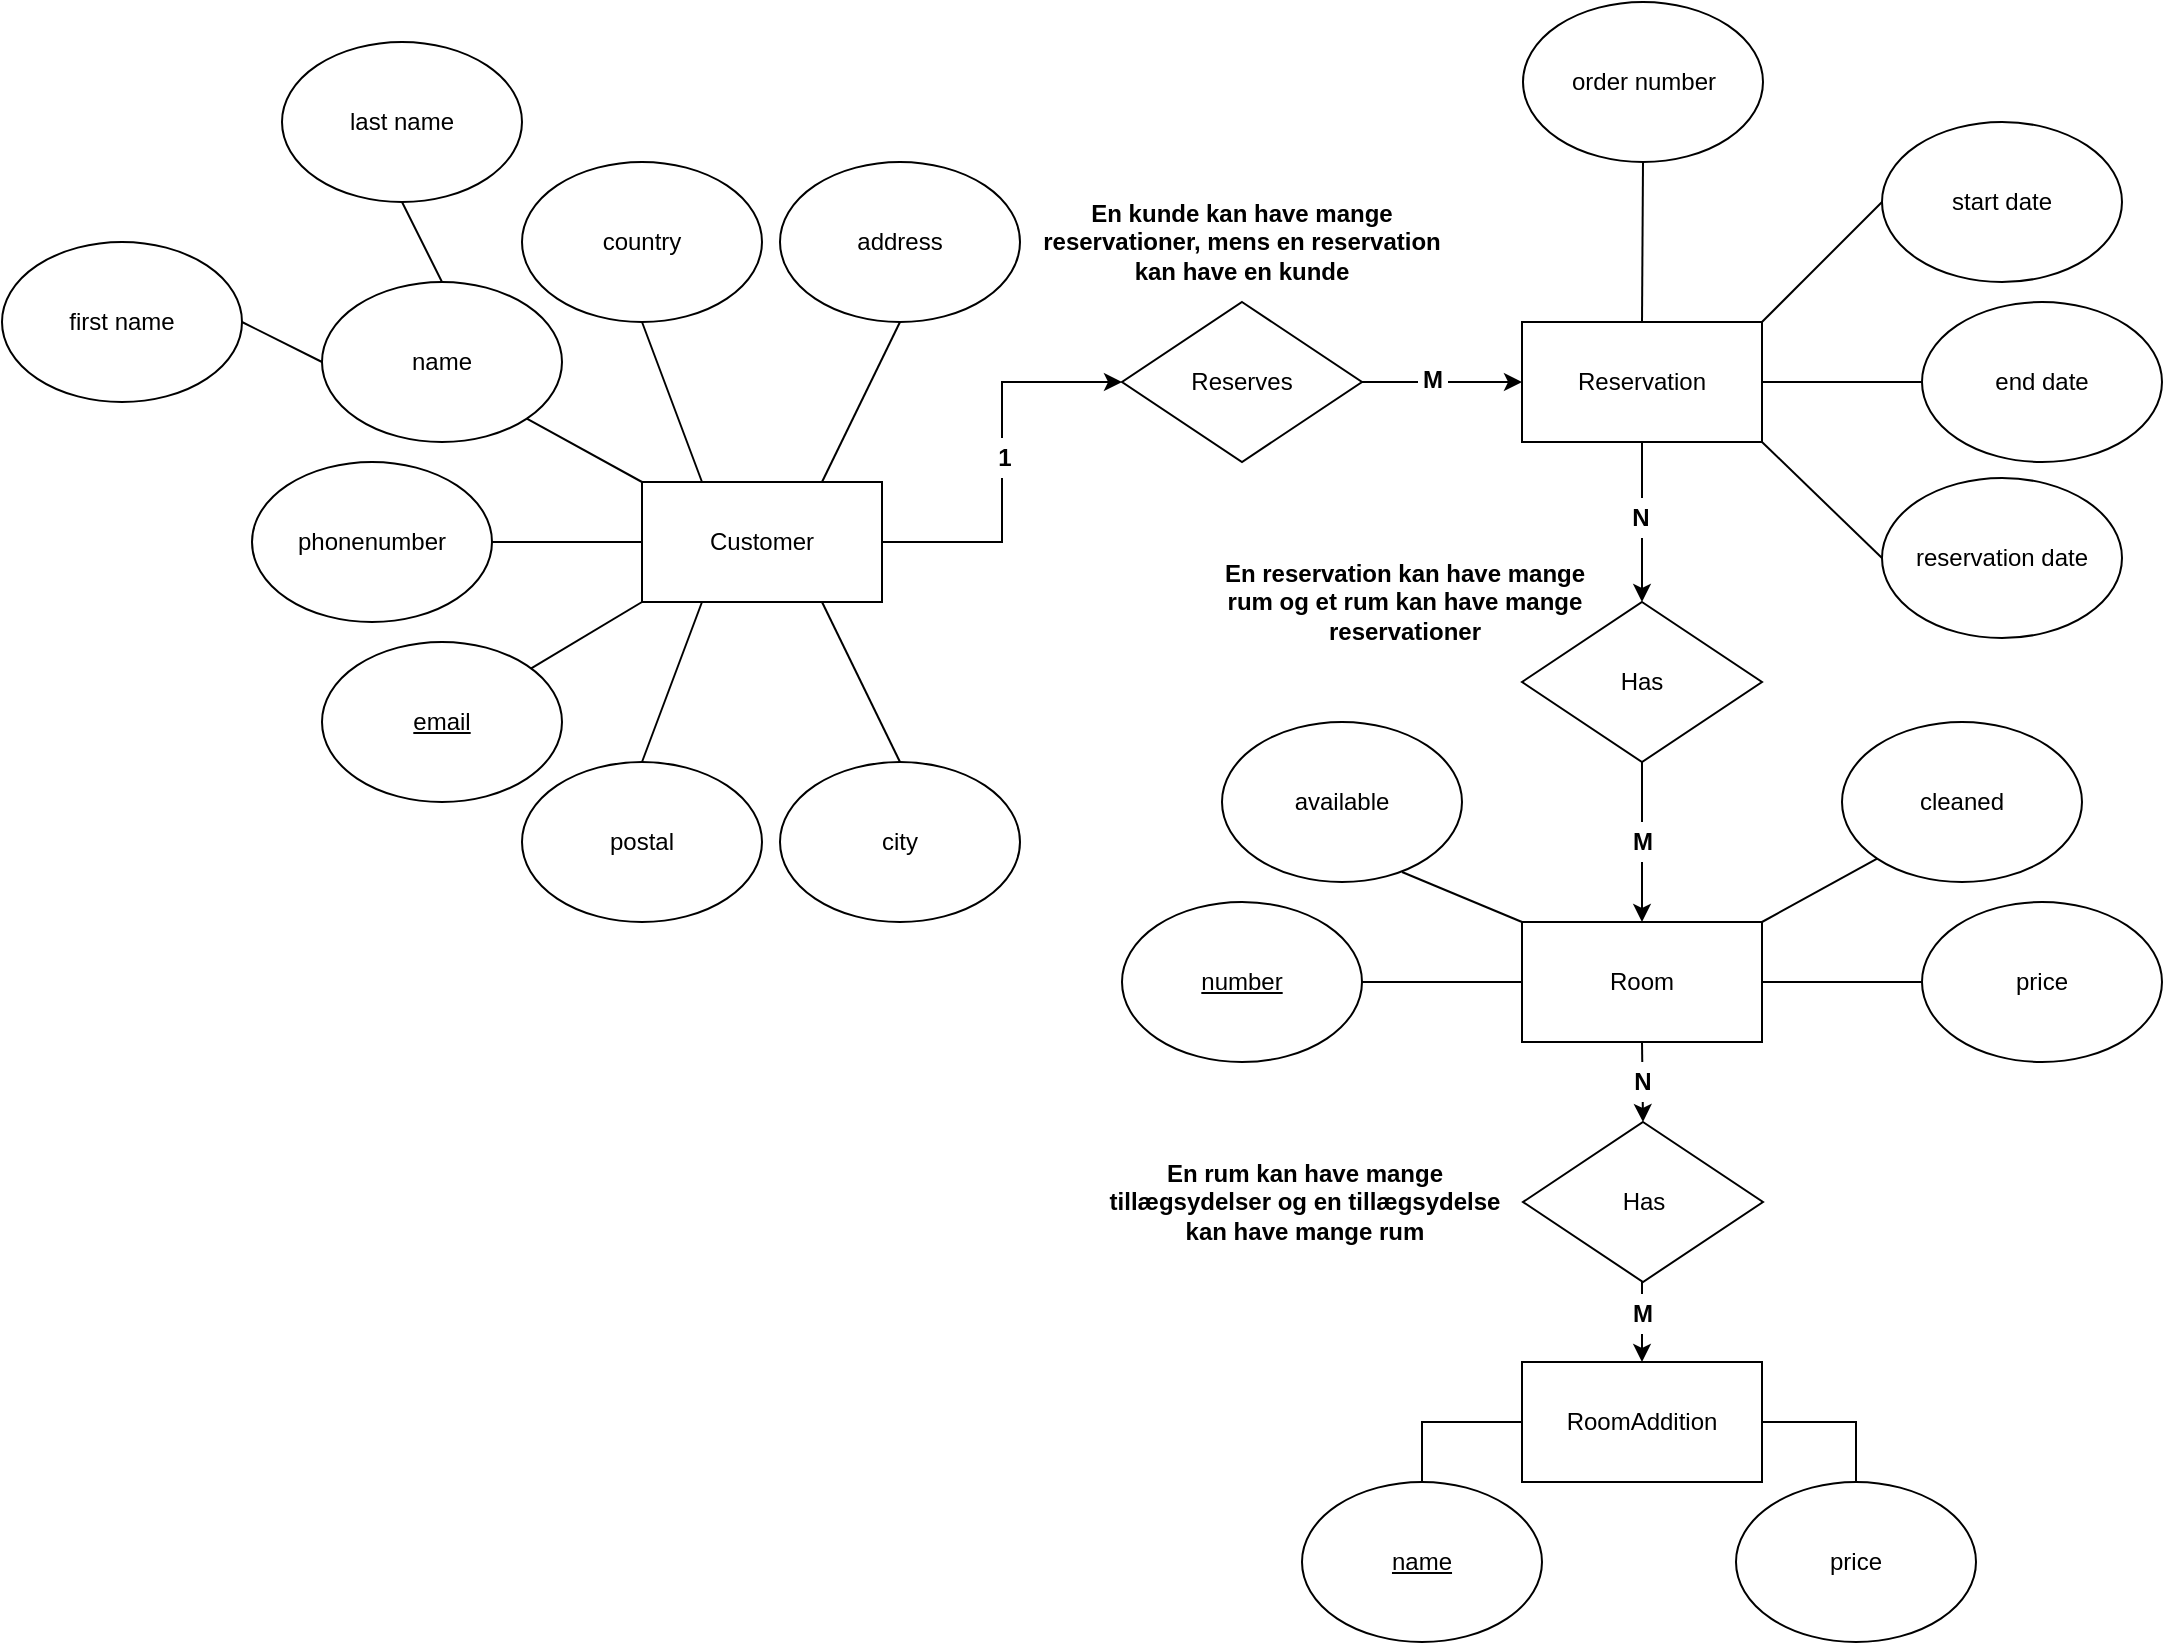 <mxfile version="13.1.3"><diagram id="xuYsr-yAPPgWxv0h14nN" name="Page-1"><mxGraphModel dx="2500" dy="2045" grid="1" gridSize="10" guides="1" tooltips="1" connect="1" arrows="1" fold="1" page="1" pageScale="1" pageWidth="827" pageHeight="1169" math="0" shadow="0"><root><mxCell id="0"/><mxCell id="1" parent="0"/><mxCell id="jVsKV41QpEc_xeQAyoaD-5" value="Room" style="rounded=0;whiteSpace=wrap;html=1;" parent="1" vertex="1"><mxGeometry x="600" y="340" width="120" height="60" as="geometry"/></mxCell><mxCell id="jVsKV41QpEc_xeQAyoaD-6" value="RoomAddition" style="rounded=0;whiteSpace=wrap;html=1;" parent="1" vertex="1"><mxGeometry x="600" y="560" width="120" height="60" as="geometry"/></mxCell><mxCell id="jVsKV41QpEc_xeQAyoaD-7" value="Reservation" style="rounded=0;whiteSpace=wrap;html=1;" parent="1" vertex="1"><mxGeometry x="600" y="40" width="120" height="60" as="geometry"/></mxCell><mxCell id="jVsKV41QpEc_xeQAyoaD-8" value="Customer" style="rounded=0;whiteSpace=wrap;html=1;" parent="1" vertex="1"><mxGeometry x="160" y="120" width="120" height="60" as="geometry"/></mxCell><mxCell id="jVsKV41QpEc_xeQAyoaD-9" value="&lt;u&gt;name&lt;/u&gt;" style="ellipse;whiteSpace=wrap;html=1;" parent="1" vertex="1"><mxGeometry x="490" y="620" width="120" height="80" as="geometry"/></mxCell><mxCell id="jVsKV41QpEc_xeQAyoaD-10" value="price" style="ellipse;whiteSpace=wrap;html=1;" parent="1" vertex="1"><mxGeometry x="707" y="620" width="120" height="80" as="geometry"/></mxCell><mxCell id="jVsKV41QpEc_xeQAyoaD-14" value="" style="endArrow=none;html=1;entryX=0;entryY=0.5;entryDx=0;entryDy=0;exitX=0.5;exitY=0;exitDx=0;exitDy=0;rounded=0;" parent="1" source="jVsKV41QpEc_xeQAyoaD-9" target="jVsKV41QpEc_xeQAyoaD-6" edge="1"><mxGeometry width="50" height="50" relative="1" as="geometry"><mxPoint x="530" y="630" as="sourcePoint"/><mxPoint x="580" y="580" as="targetPoint"/><Array as="points"><mxPoint x="550" y="590"/></Array></mxGeometry></mxCell><mxCell id="jVsKV41QpEc_xeQAyoaD-15" value="" style="endArrow=none;html=1;exitX=1;exitY=0.5;exitDx=0;exitDy=0;entryX=0.5;entryY=0;entryDx=0;entryDy=0;rounded=0;" parent="1" source="jVsKV41QpEc_xeQAyoaD-6" target="jVsKV41QpEc_xeQAyoaD-10" edge="1"><mxGeometry width="50" height="50" relative="1" as="geometry"><mxPoint x="790" y="580" as="sourcePoint"/><mxPoint x="790" y="590" as="targetPoint"/><Array as="points"><mxPoint x="767" y="590"/></Array></mxGeometry></mxCell><mxCell id="jVsKV41QpEc_xeQAyoaD-17" value="price" style="ellipse;whiteSpace=wrap;html=1;" parent="1" vertex="1"><mxGeometry x="800" y="330" width="120" height="80" as="geometry"/></mxCell><mxCell id="jVsKV41QpEc_xeQAyoaD-18" value="" style="endArrow=none;html=1;exitX=1;exitY=0.5;exitDx=0;exitDy=0;entryX=0;entryY=0.5;entryDx=0;entryDy=0;" parent="1" source="jVsKV41QpEc_xeQAyoaD-5" target="jVsKV41QpEc_xeQAyoaD-17" edge="1"><mxGeometry width="50" height="50" relative="1" as="geometry"><mxPoint x="760" y="400" as="sourcePoint"/><mxPoint x="810" y="350" as="targetPoint"/></mxGeometry></mxCell><mxCell id="jVsKV41QpEc_xeQAyoaD-19" value="&lt;u&gt;number&lt;/u&gt;" style="ellipse;whiteSpace=wrap;html=1;" parent="1" vertex="1"><mxGeometry x="400" y="330" width="120" height="80" as="geometry"/></mxCell><mxCell id="jVsKV41QpEc_xeQAyoaD-20" value="" style="endArrow=none;html=1;exitX=1;exitY=0.5;exitDx=0;exitDy=0;entryX=0;entryY=0.5;entryDx=0;entryDy=0;" parent="1" source="jVsKV41QpEc_xeQAyoaD-19" target="jVsKV41QpEc_xeQAyoaD-5" edge="1"><mxGeometry width="50" height="50" relative="1" as="geometry"><mxPoint x="550" y="340" as="sourcePoint"/><mxPoint x="600" y="290" as="targetPoint"/></mxGeometry></mxCell><mxCell id="jVsKV41QpEc_xeQAyoaD-21" value="cleaned" style="ellipse;whiteSpace=wrap;html=1;" parent="1" vertex="1"><mxGeometry x="760" y="240" width="120" height="80" as="geometry"/></mxCell><mxCell id="jVsKV41QpEc_xeQAyoaD-22" value="available" style="ellipse;whiteSpace=wrap;html=1;" parent="1" vertex="1"><mxGeometry x="450" y="240" width="120" height="80" as="geometry"/></mxCell><mxCell id="jVsKV41QpEc_xeQAyoaD-23" value="" style="endArrow=none;html=1;exitX=0.598;exitY=1.025;exitDx=0;exitDy=0;exitPerimeter=0;entryX=0;entryY=0.25;entryDx=0;entryDy=0;strokeColor=none;rounded=0;" parent="1" source="jVsKV41QpEc_xeQAyoaD-22" target="jVsKV41QpEc_xeQAyoaD-5" edge="1"><mxGeometry width="50" height="50" relative="1" as="geometry"><mxPoint x="550" y="340" as="sourcePoint"/><mxPoint x="600" y="290" as="targetPoint"/><Array as="points"><mxPoint x="522" y="330"/><mxPoint x="522" y="355"/></Array></mxGeometry></mxCell><mxCell id="jVsKV41QpEc_xeQAyoaD-24" value="" style="endArrow=none;html=1;entryX=0;entryY=0;entryDx=0;entryDy=0;" parent="1" target="jVsKV41QpEc_xeQAyoaD-5" edge="1"><mxGeometry width="50" height="50" relative="1" as="geometry"><mxPoint x="540" y="315" as="sourcePoint"/><mxPoint x="570" y="350" as="targetPoint"/></mxGeometry></mxCell><mxCell id="jVsKV41QpEc_xeQAyoaD-25" value="" style="endArrow=none;html=1;entryX=0;entryY=1;entryDx=0;entryDy=0;exitX=1;exitY=0;exitDx=0;exitDy=0;" parent="1" source="jVsKV41QpEc_xeQAyoaD-5" target="jVsKV41QpEc_xeQAyoaD-21" edge="1"><mxGeometry width="50" height="50" relative="1" as="geometry"><mxPoint x="640" y="320" as="sourcePoint"/><mxPoint x="690" y="270" as="targetPoint"/></mxGeometry></mxCell><mxCell id="jVsKV41QpEc_xeQAyoaD-27" value="name" style="ellipse;whiteSpace=wrap;html=1;" parent="1" vertex="1"><mxGeometry y="20" width="120" height="80" as="geometry"/></mxCell><mxCell id="jVsKV41QpEc_xeQAyoaD-28" value="address" style="ellipse;whiteSpace=wrap;html=1;" parent="1" vertex="1"><mxGeometry x="229" y="-40" width="120" height="80" as="geometry"/></mxCell><mxCell id="jVsKV41QpEc_xeQAyoaD-29" value="city" style="ellipse;whiteSpace=wrap;html=1;" parent="1" vertex="1"><mxGeometry x="229" y="260" width="120" height="80" as="geometry"/></mxCell><mxCell id="jVsKV41QpEc_xeQAyoaD-30" value="postal" style="ellipse;whiteSpace=wrap;html=1;" parent="1" vertex="1"><mxGeometry x="100" y="260" width="120" height="80" as="geometry"/></mxCell><mxCell id="jVsKV41QpEc_xeQAyoaD-31" value="country" style="ellipse;whiteSpace=wrap;html=1;" parent="1" vertex="1"><mxGeometry x="100" y="-40" width="120" height="80" as="geometry"/></mxCell><mxCell id="jVsKV41QpEc_xeQAyoaD-32" value="&lt;u&gt;email&lt;/u&gt;" style="ellipse;whiteSpace=wrap;html=1;" parent="1" vertex="1"><mxGeometry y="200" width="120" height="80" as="geometry"/></mxCell><mxCell id="jVsKV41QpEc_xeQAyoaD-33" value="phonenumber" style="ellipse;whiteSpace=wrap;html=1;" parent="1" vertex="1"><mxGeometry x="-35" y="110" width="120" height="80" as="geometry"/></mxCell><mxCell id="jVsKV41QpEc_xeQAyoaD-35" value="" style="endArrow=none;html=1;exitX=1;exitY=1;exitDx=0;exitDy=0;entryX=0;entryY=0;entryDx=0;entryDy=0;" parent="1" source="jVsKV41QpEc_xeQAyoaD-27" target="jVsKV41QpEc_xeQAyoaD-8" edge="1"><mxGeometry width="50" height="50" relative="1" as="geometry"><mxPoint x="130" y="140" as="sourcePoint"/><mxPoint x="180" y="90" as="targetPoint"/></mxGeometry></mxCell><mxCell id="jVsKV41QpEc_xeQAyoaD-36" value="" style="endArrow=none;html=1;exitX=1;exitY=0.5;exitDx=0;exitDy=0;entryX=0;entryY=0.5;entryDx=0;entryDy=0;" parent="1" source="jVsKV41QpEc_xeQAyoaD-33" target="jVsKV41QpEc_xeQAyoaD-8" edge="1"><mxGeometry width="50" height="50" relative="1" as="geometry"><mxPoint x="130" y="230" as="sourcePoint"/><mxPoint x="180" y="180" as="targetPoint"/></mxGeometry></mxCell><mxCell id="jVsKV41QpEc_xeQAyoaD-37" value="" style="endArrow=none;html=1;entryX=0;entryY=1;entryDx=0;entryDy=0;" parent="1" source="jVsKV41QpEc_xeQAyoaD-32" target="jVsKV41QpEc_xeQAyoaD-8" edge="1"><mxGeometry width="50" height="50" relative="1" as="geometry"><mxPoint x="160" y="250" as="sourcePoint"/><mxPoint x="210" y="200" as="targetPoint"/></mxGeometry></mxCell><mxCell id="jVsKV41QpEc_xeQAyoaD-40" value="" style="endArrow=none;html=1;exitX=0.25;exitY=0;exitDx=0;exitDy=0;entryX=0.5;entryY=1;entryDx=0;entryDy=0;" parent="1" source="jVsKV41QpEc_xeQAyoaD-8" target="jVsKV41QpEc_xeQAyoaD-31" edge="1"><mxGeometry width="50" height="50" relative="1" as="geometry"><mxPoint x="220" as="sourcePoint"/><mxPoint x="280" y="-50" as="targetPoint"/></mxGeometry></mxCell><mxCell id="jVsKV41QpEc_xeQAyoaD-41" value="" style="endArrow=none;html=1;exitX=0.75;exitY=0;exitDx=0;exitDy=0;entryX=0.5;entryY=1;entryDx=0;entryDy=0;" parent="1" source="jVsKV41QpEc_xeQAyoaD-8" target="jVsKV41QpEc_xeQAyoaD-28" edge="1"><mxGeometry width="50" height="50" relative="1" as="geometry"><mxPoint x="220" as="sourcePoint"/><mxPoint x="300" y="-50" as="targetPoint"/></mxGeometry></mxCell><mxCell id="jVsKV41QpEc_xeQAyoaD-43" value="reservation date" style="ellipse;whiteSpace=wrap;html=1;" parent="1" vertex="1"><mxGeometry x="780" y="118" width="120" height="80" as="geometry"/></mxCell><mxCell id="jVsKV41QpEc_xeQAyoaD-44" value="start date" style="ellipse;whiteSpace=wrap;html=1;" parent="1" vertex="1"><mxGeometry x="780" y="-60" width="120" height="80" as="geometry"/></mxCell><mxCell id="jVsKV41QpEc_xeQAyoaD-48" value="end date" style="ellipse;whiteSpace=wrap;html=1;" parent="1" vertex="1"><mxGeometry x="800" y="30" width="120" height="80" as="geometry"/></mxCell><mxCell id="jVsKV41QpEc_xeQAyoaD-49" value="" style="endArrow=none;html=1;exitX=1;exitY=0;exitDx=0;exitDy=0;entryX=0;entryY=0.5;entryDx=0;entryDy=0;" parent="1" source="jVsKV41QpEc_xeQAyoaD-7" target="jVsKV41QpEc_xeQAyoaD-44" edge="1"><mxGeometry width="50" height="50" relative="1" as="geometry"><mxPoint x="670" y="-10" as="sourcePoint"/><mxPoint x="720" y="-60" as="targetPoint"/></mxGeometry></mxCell><mxCell id="jVsKV41QpEc_xeQAyoaD-50" value="" style="endArrow=none;html=1;exitX=1;exitY=0.5;exitDx=0;exitDy=0;" parent="1" source="jVsKV41QpEc_xeQAyoaD-7" target="jVsKV41QpEc_xeQAyoaD-48" edge="1"><mxGeometry width="50" height="50" relative="1" as="geometry"><mxPoint x="610" y="-50" as="sourcePoint"/><mxPoint x="660" y="-100" as="targetPoint"/></mxGeometry></mxCell><mxCell id="jVsKV41QpEc_xeQAyoaD-51" value="" style="endArrow=none;html=1;exitX=0;exitY=0.5;exitDx=0;exitDy=0;entryX=1;entryY=1;entryDx=0;entryDy=0;" parent="1" source="jVsKV41QpEc_xeQAyoaD-43" target="jVsKV41QpEc_xeQAyoaD-7" edge="1"><mxGeometry width="50" height="50" relative="1" as="geometry"><mxPoint x="630" y="180" as="sourcePoint"/><mxPoint x="680" y="130" as="targetPoint"/></mxGeometry></mxCell><mxCell id="jVsKV41QpEc_xeQAyoaD-52" value="Reserves" style="rhombus;whiteSpace=wrap;html=1;" parent="1" vertex="1"><mxGeometry x="400" y="30" width="120" height="80" as="geometry"/></mxCell><mxCell id="jVsKV41QpEc_xeQAyoaD-60" value="Has" style="rhombus;whiteSpace=wrap;html=1;" parent="1" vertex="1"><mxGeometry x="600" y="180" width="120" height="80" as="geometry"/></mxCell><mxCell id="jVsKV41QpEc_xeQAyoaD-61" value="" style="endArrow=classic;html=1;exitX=0.5;exitY=1;exitDx=0;exitDy=0;entryX=0.5;entryY=0;entryDx=0;entryDy=0;" parent="1" source="jVsKV41QpEc_xeQAyoaD-7" target="jVsKV41QpEc_xeQAyoaD-60" edge="1"><mxGeometry width="50" height="50" relative="1" as="geometry"><mxPoint x="650" y="320" as="sourcePoint"/><mxPoint x="700" y="270" as="targetPoint"/></mxGeometry></mxCell><mxCell id="jVsKV41QpEc_xeQAyoaD-62" value="" style="endArrow=classic;html=1;exitX=0.5;exitY=1;exitDx=0;exitDy=0;entryX=0.5;entryY=0;entryDx=0;entryDy=0;" parent="1" source="jVsKV41QpEc_xeQAyoaD-60" target="jVsKV41QpEc_xeQAyoaD-5" edge="1"><mxGeometry width="50" height="50" relative="1" as="geometry"><mxPoint x="620" y="270" as="sourcePoint"/><mxPoint x="670" y="270" as="targetPoint"/></mxGeometry></mxCell><mxCell id="jVsKV41QpEc_xeQAyoaD-71" value="Has" style="rhombus;whiteSpace=wrap;html=1;" parent="1" vertex="1"><mxGeometry x="600.5" y="440" width="120" height="80" as="geometry"/></mxCell><mxCell id="jVsKV41QpEc_xeQAyoaD-72" value="" style="endArrow=classic;html=1;exitX=0.5;exitY=1;exitDx=0;exitDy=0;entryX=0.5;entryY=0;entryDx=0;entryDy=0;" parent="1" source="jVsKV41QpEc_xeQAyoaD-5" target="jVsKV41QpEc_xeQAyoaD-71" edge="1"><mxGeometry width="50" height="50" relative="1" as="geometry"><mxPoint x="530" y="520" as="sourcePoint"/><mxPoint x="580" y="470" as="targetPoint"/></mxGeometry></mxCell><mxCell id="jVsKV41QpEc_xeQAyoaD-73" value="" style="endArrow=classic;html=1;" parent="1" edge="1"><mxGeometry width="50" height="50" relative="1" as="geometry"><mxPoint x="660" y="520" as="sourcePoint"/><mxPoint x="660" y="560" as="targetPoint"/></mxGeometry></mxCell><mxCell id="jVsKV41QpEc_xeQAyoaD-74" value="N" style="text;html=1;strokeColor=none;fillColor=#ffffff;align=center;verticalAlign=middle;whiteSpace=wrap;rounded=0;fontStyle=1" parent="1" vertex="1"><mxGeometry x="653" y="410" width="15" height="20" as="geometry"/></mxCell><mxCell id="jVsKV41QpEc_xeQAyoaD-75" value="M" style="text;html=1;strokeColor=none;fillColor=#ffffff;align=center;verticalAlign=middle;whiteSpace=wrap;rounded=0;fontStyle=1" parent="1" vertex="1"><mxGeometry x="653" y="526" width="15" height="20" as="geometry"/></mxCell><mxCell id="jVsKV41QpEc_xeQAyoaD-79" value="" style="endArrow=classic;html=1;exitX=1;exitY=0.5;exitDx=0;exitDy=0;entryX=0;entryY=0.5;entryDx=0;entryDy=0;rounded=0;" parent="1" source="jVsKV41QpEc_xeQAyoaD-8" target="jVsKV41QpEc_xeQAyoaD-52" edge="1"><mxGeometry width="50" height="50" relative="1" as="geometry"><mxPoint x="350" y="170" as="sourcePoint"/><mxPoint x="400" y="120" as="targetPoint"/><Array as="points"><mxPoint x="340" y="150"/><mxPoint x="340" y="70"/></Array></mxGeometry></mxCell><mxCell id="jVsKV41QpEc_xeQAyoaD-80" value="" style="endArrow=classic;html=1;exitX=1;exitY=0.5;exitDx=0;exitDy=0;entryX=0;entryY=0.5;entryDx=0;entryDy=0;" parent="1" source="jVsKV41QpEc_xeQAyoaD-52" target="jVsKV41QpEc_xeQAyoaD-7" edge="1"><mxGeometry width="50" height="50" relative="1" as="geometry"><mxPoint x="530" y="130" as="sourcePoint"/><mxPoint x="580" y="80" as="targetPoint"/></mxGeometry></mxCell><mxCell id="jVsKV41QpEc_xeQAyoaD-81" value="1" style="text;html=1;strokeColor=none;fillColor=#ffffff;align=center;verticalAlign=middle;whiteSpace=wrap;rounded=0;fontStyle=1" parent="1" vertex="1"><mxGeometry x="334" y="98" width="15" height="20" as="geometry"/></mxCell><mxCell id="jVsKV41QpEc_xeQAyoaD-83" value="M" style="text;html=1;strokeColor=none;fillColor=#ffffff;align=center;verticalAlign=middle;whiteSpace=wrap;rounded=0;fontStyle=1" parent="1" vertex="1"><mxGeometry x="548" y="59" width="15" height="20" as="geometry"/></mxCell><mxCell id="jVsKV41QpEc_xeQAyoaD-84" value="" style="endArrow=none;html=1;exitX=0.5;exitY=0;exitDx=0;exitDy=0;entryX=0.25;entryY=1;entryDx=0;entryDy=0;" parent="1" source="jVsKV41QpEc_xeQAyoaD-30" target="jVsKV41QpEc_xeQAyoaD-8" edge="1"><mxGeometry width="50" height="50" relative="1" as="geometry"><mxPoint x="210" y="240" as="sourcePoint"/><mxPoint x="260" y="190" as="targetPoint"/></mxGeometry></mxCell><mxCell id="jVsKV41QpEc_xeQAyoaD-85" value="" style="endArrow=none;html=1;exitX=0.5;exitY=0;exitDx=0;exitDy=0;entryX=0.75;entryY=1;entryDx=0;entryDy=0;" parent="1" source="jVsKV41QpEc_xeQAyoaD-29" target="jVsKV41QpEc_xeQAyoaD-8" edge="1"><mxGeometry width="50" height="50" relative="1" as="geometry"><mxPoint x="260" y="220" as="sourcePoint"/><mxPoint x="310" y="170" as="targetPoint"/></mxGeometry></mxCell><mxCell id="jVsKV41QpEc_xeQAyoaD-89" value="M" style="text;html=1;strokeColor=none;fillColor=#ffffff;align=center;verticalAlign=middle;whiteSpace=wrap;rounded=0;fontStyle=1" parent="1" vertex="1"><mxGeometry x="653" y="290" width="15" height="20" as="geometry"/></mxCell><mxCell id="jVsKV41QpEc_xeQAyoaD-91" value="En kunde kan have mange reservationer, mens en reservation kan have en kunde" style="text;html=1;strokeColor=none;fillColor=#ffffff;align=center;verticalAlign=middle;whiteSpace=wrap;rounded=0;fontStyle=1" parent="1" vertex="1"><mxGeometry x="355" y="-10" width="210" height="20" as="geometry"/></mxCell><mxCell id="jVsKV41QpEc_xeQAyoaD-94" value="N" style="text;html=1;strokeColor=none;fillColor=#ffffff;align=center;verticalAlign=middle;whiteSpace=wrap;rounded=0;fontStyle=1" parent="1" vertex="1"><mxGeometry x="652" y="128" width="15" height="20" as="geometry"/></mxCell><mxCell id="jVsKV41QpEc_xeQAyoaD-98" value="En reservation kan have mange rum og et rum kan have mange reservationer" style="text;html=1;strokeColor=none;fillColor=#ffffff;align=center;verticalAlign=middle;whiteSpace=wrap;rounded=0;fontStyle=1" parent="1" vertex="1"><mxGeometry x="440" y="170" width="203" height="20" as="geometry"/></mxCell><mxCell id="jVsKV41QpEc_xeQAyoaD-99" value="En rum kan have mange tillægsydelser og en tillægsydelse kan have mange rum" style="text;html=1;strokeColor=none;fillColor=#ffffff;align=center;verticalAlign=middle;whiteSpace=wrap;rounded=0;fontStyle=1" parent="1" vertex="1"><mxGeometry x="390" y="470" width="203" height="20" as="geometry"/></mxCell><mxCell id="1N_SDOkrYEHM846QM8sI-1" value="first name" style="ellipse;whiteSpace=wrap;html=1;" parent="1" vertex="1"><mxGeometry x="-160" width="120" height="80" as="geometry"/></mxCell><mxCell id="1N_SDOkrYEHM846QM8sI-2" value="last name" style="ellipse;whiteSpace=wrap;html=1;" parent="1" vertex="1"><mxGeometry x="-20" y="-100" width="120" height="80" as="geometry"/></mxCell><mxCell id="1N_SDOkrYEHM846QM8sI-3" value="" style="endArrow=none;html=1;entryX=1;entryY=0.5;entryDx=0;entryDy=0;exitX=0;exitY=0.5;exitDx=0;exitDy=0;" parent="1" source="jVsKV41QpEc_xeQAyoaD-27" target="1N_SDOkrYEHM846QM8sI-1" edge="1"><mxGeometry width="50" height="50" relative="1" as="geometry"><mxPoint x="-1" y="58" as="sourcePoint"/><mxPoint x="10" y="20" as="targetPoint"/></mxGeometry></mxCell><mxCell id="1N_SDOkrYEHM846QM8sI-4" value="" style="endArrow=none;html=1;entryX=0.5;entryY=1;entryDx=0;entryDy=0;exitX=0.5;exitY=0;exitDx=0;exitDy=0;" parent="1" source="jVsKV41QpEc_xeQAyoaD-27" target="1N_SDOkrYEHM846QM8sI-2" edge="1"><mxGeometry width="50" height="50" relative="1" as="geometry"><mxPoint x="70" y="18" as="sourcePoint"/><mxPoint x="-110" y="-50" as="targetPoint"/></mxGeometry></mxCell><mxCell id="9UAMGk3ce3g2xz1O25Ec-1" value="order number" style="ellipse;whiteSpace=wrap;html=1;" vertex="1" parent="1"><mxGeometry x="600.5" y="-120" width="120" height="80" as="geometry"/></mxCell><mxCell id="9UAMGk3ce3g2xz1O25Ec-2" value="" style="endArrow=none;html=1;exitX=0.5;exitY=0;exitDx=0;exitDy=0;entryX=0.5;entryY=1;entryDx=0;entryDy=0;" edge="1" parent="1" source="jVsKV41QpEc_xeQAyoaD-7" target="9UAMGk3ce3g2xz1O25Ec-1"><mxGeometry width="50" height="50" relative="1" as="geometry"><mxPoint x="570" y="10" as="sourcePoint"/><mxPoint x="620" y="-40" as="targetPoint"/></mxGeometry></mxCell></root></mxGraphModel></diagram></mxfile>